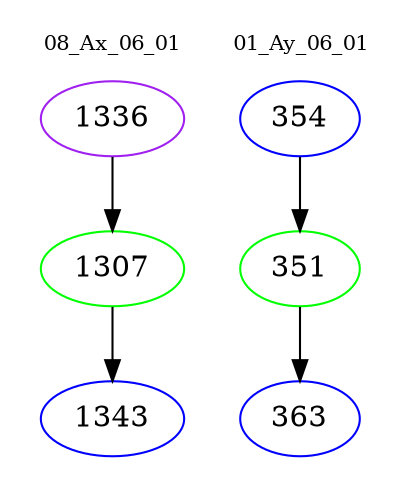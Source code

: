 digraph{
subgraph cluster_0 {
color = white
label = "08_Ax_06_01";
fontsize=10;
T0_1336 [label="1336", color="purple"]
T0_1336 -> T0_1307 [color="black"]
T0_1307 [label="1307", color="green"]
T0_1307 -> T0_1343 [color="black"]
T0_1343 [label="1343", color="blue"]
}
subgraph cluster_1 {
color = white
label = "01_Ay_06_01";
fontsize=10;
T1_354 [label="354", color="blue"]
T1_354 -> T1_351 [color="black"]
T1_351 [label="351", color="green"]
T1_351 -> T1_363 [color="black"]
T1_363 [label="363", color="blue"]
}
}
